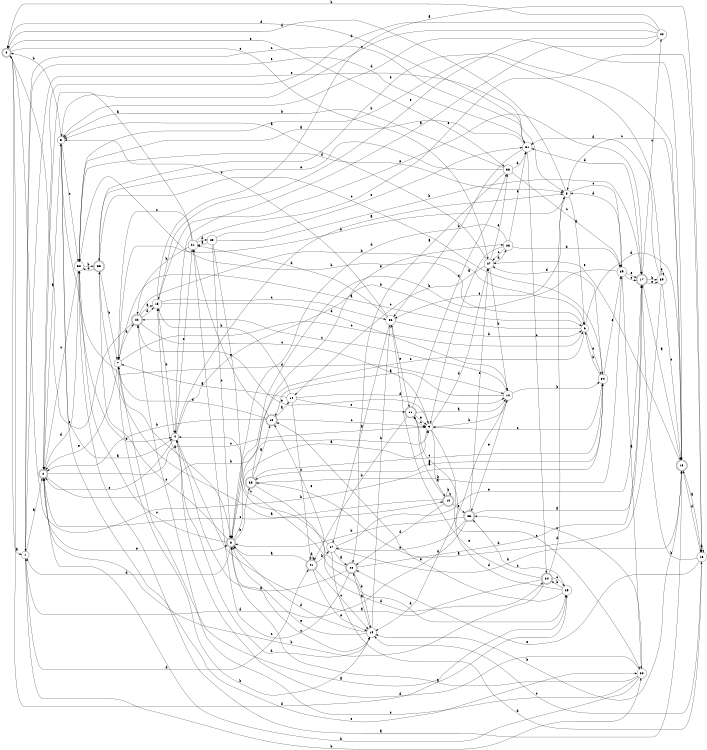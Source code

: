 digraph n34_3 {
__start0 [label="" shape="none"];

rankdir=LR;
size="8,5";

s0 [style="rounded,filled", color="black", fillcolor="white" shape="doublecircle", label="0"];
s1 [style="filled", color="black", fillcolor="white" shape="circle", label="1"];
s2 [style="rounded,filled", color="black", fillcolor="white" shape="doublecircle", label="2"];
s3 [style="filled", color="black", fillcolor="white" shape="circle", label="3"];
s4 [style="filled", color="black", fillcolor="white" shape="circle", label="4"];
s5 [style="filled", color="black", fillcolor="white" shape="circle", label="5"];
s6 [style="filled", color="black", fillcolor="white" shape="circle", label="6"];
s7 [style="filled", color="black", fillcolor="white" shape="circle", label="7"];
s8 [style="rounded,filled", color="black", fillcolor="white" shape="doublecircle", label="8"];
s9 [style="filled", color="black", fillcolor="white" shape="circle", label="9"];
s10 [style="rounded,filled", color="black", fillcolor="white" shape="doublecircle", label="10"];
s11 [style="rounded,filled", color="black", fillcolor="white" shape="doublecircle", label="11"];
s12 [style="filled", color="black", fillcolor="white" shape="circle", label="12"];
s13 [style="rounded,filled", color="black", fillcolor="white" shape="doublecircle", label="13"];
s14 [style="filled", color="black", fillcolor="white" shape="circle", label="14"];
s15 [style="filled", color="black", fillcolor="white" shape="circle", label="15"];
s16 [style="filled", color="black", fillcolor="white" shape="circle", label="16"];
s17 [style="rounded,filled", color="black", fillcolor="white" shape="doublecircle", label="17"];
s18 [style="rounded,filled", color="black", fillcolor="white" shape="doublecircle", label="18"];
s19 [style="filled", color="black", fillcolor="white" shape="circle", label="19"];
s20 [style="rounded,filled", color="black", fillcolor="white" shape="doublecircle", label="20"];
s21 [style="filled", color="black", fillcolor="white" shape="circle", label="21"];
s22 [style="rounded,filled", color="black", fillcolor="white" shape="doublecircle", label="22"];
s23 [style="filled", color="black", fillcolor="white" shape="circle", label="23"];
s24 [style="rounded,filled", color="black", fillcolor="white" shape="doublecircle", label="24"];
s25 [style="filled", color="black", fillcolor="white" shape="circle", label="25"];
s26 [style="rounded,filled", color="black", fillcolor="white" shape="doublecircle", label="26"];
s27 [style="filled", color="black", fillcolor="white" shape="circle", label="27"];
s28 [style="filled", color="black", fillcolor="white" shape="circle", label="28"];
s29 [style="filled", color="black", fillcolor="white" shape="circle", label="29"];
s30 [style="filled", color="black", fillcolor="white" shape="circle", label="30"];
s31 [style="filled", color="black", fillcolor="white" shape="circle", label="31"];
s32 [style="filled", color="black", fillcolor="white" shape="circle", label="32"];
s33 [style="rounded,filled", color="black", fillcolor="white" shape="doublecircle", label="33"];
s34 [style="filled", color="black", fillcolor="white" shape="circle", label="34"];
s35 [style="rounded,filled", color="black", fillcolor="white" shape="doublecircle", label="35"];
s36 [style="filled", color="black", fillcolor="white" shape="circle", label="36"];
s37 [style="filled", color="black", fillcolor="white" shape="circle", label="37"];
s38 [style="filled", color="black", fillcolor="white" shape="circle", label="38"];
s39 [style="filled", color="black", fillcolor="white" shape="circle", label="39"];
s40 [style="filled", color="black", fillcolor="white" shape="circle", label="40"];
s41 [style="rounded,filled", color="black", fillcolor="white" shape="doublecircle", label="41"];
s0 -> s1 [label="a"];
s0 -> s34 [label="b"];
s0 -> s27 [label="c"];
s0 -> s25 [label="d"];
s0 -> s38 [label="e"];
s1 -> s2 [label="a"];
s1 -> s30 [label="b"];
s1 -> s31 [label="c"];
s1 -> s41 [label="d"];
s1 -> s5 [label="e"];
s2 -> s3 [label="a"];
s2 -> s9 [label="b"];
s2 -> s9 [label="c"];
s2 -> s32 [label="d"];
s2 -> s8 [label="e"];
s3 -> s4 [label="a"];
s3 -> s0 [label="b"];
s3 -> s32 [label="c"];
s3 -> s12 [label="d"];
s3 -> s30 [label="e"];
s4 -> s5 [label="a"];
s4 -> s6 [label="b"];
s4 -> s21 [label="c"];
s4 -> s19 [label="d"];
s4 -> s2 [label="e"];
s5 -> s6 [label="a"];
s5 -> s7 [label="b"];
s5 -> s29 [label="c"];
s5 -> s0 [label="d"];
s5 -> s36 [label="e"];
s6 -> s7 [label="a"];
s6 -> s32 [label="b"];
s6 -> s8 [label="c"];
s6 -> s18 [label="d"];
s6 -> s34 [label="e"];
s7 -> s8 [label="a"];
s7 -> s19 [label="b"];
s7 -> s6 [label="c"];
s7 -> s22 [label="d"];
s7 -> s2 [label="e"];
s8 -> s9 [label="a"];
s8 -> s35 [label="b"];
s8 -> s32 [label="c"];
s8 -> s1 [label="d"];
s8 -> s33 [label="e"];
s9 -> s10 [label="a"];
s9 -> s12 [label="b"];
s9 -> s30 [label="c"];
s9 -> s27 [label="d"];
s9 -> s22 [label="e"];
s10 -> s11 [label="a"];
s10 -> s10 [label="b"];
s10 -> s2 [label="c"];
s10 -> s20 [label="d"];
s10 -> s26 [label="e"];
s11 -> s12 [label="a"];
s11 -> s41 [label="b"];
s11 -> s9 [label="c"];
s11 -> s38 [label="d"];
s11 -> s9 [label="e"];
s12 -> s13 [label="a"];
s12 -> s34 [label="b"];
s12 -> s22 [label="c"];
s12 -> s19 [label="d"];
s12 -> s26 [label="e"];
s13 -> s14 [label="a"];
s13 -> s2 [label="b"];
s13 -> s9 [label="c"];
s13 -> s7 [label="d"];
s13 -> s21 [label="e"];
s14 -> s7 [label="a"];
s14 -> s15 [label="b"];
s14 -> s41 [label="c"];
s14 -> s12 [label="d"];
s14 -> s11 [label="e"];
s15 -> s16 [label="a"];
s15 -> s4 [label="b"];
s15 -> s36 [label="c"];
s15 -> s12 [label="d"];
s15 -> s17 [label="e"];
s16 -> s16 [label="a"];
s16 -> s17 [label="b"];
s16 -> s19 [label="c"];
s16 -> s18 [label="d"];
s16 -> s20 [label="e"];
s17 -> s18 [label="a"];
s17 -> s39 [label="b"];
s17 -> s40 [label="c"];
s17 -> s31 [label="d"];
s17 -> s39 [label="e"];
s18 -> s16 [label="a"];
s18 -> s19 [label="b"];
s18 -> s5 [label="c"];
s18 -> s3 [label="d"];
s18 -> s27 [label="e"];
s19 -> s20 [label="a"];
s19 -> s36 [label="b"];
s19 -> s8 [label="c"];
s19 -> s8 [label="d"];
s19 -> s8 [label="e"];
s20 -> s4 [label="a"];
s20 -> s19 [label="b"];
s20 -> s21 [label="c"];
s20 -> s17 [label="d"];
s20 -> s13 [label="e"];
s21 -> s2 [label="a"];
s21 -> s22 [label="b"];
s21 -> s7 [label="c"];
s21 -> s23 [label="d"];
s21 -> s16 [label="e"];
s22 -> s15 [label="a"];
s22 -> s6 [label="b"];
s22 -> s9 [label="c"];
s22 -> s15 [label="d"];
s22 -> s0 [label="e"];
s23 -> s21 [label="a"];
s23 -> s17 [label="b"];
s23 -> s8 [label="c"];
s23 -> s24 [label="d"];
s23 -> s31 [label="e"];
s24 -> s4 [label="a"];
s24 -> s2 [label="b"];
s24 -> s25 [label="c"];
s24 -> s5 [label="d"];
s24 -> s36 [label="e"];
s25 -> s7 [label="a"];
s25 -> s24 [label="b"];
s25 -> s26 [label="c"];
s25 -> s11 [label="d"];
s25 -> s13 [label="e"];
s26 -> s17 [label="a"];
s26 -> s8 [label="b"];
s26 -> s27 [label="c"];
s26 -> s1 [label="d"];
s26 -> s37 [label="e"];
s27 -> s3 [label="a"];
s27 -> s12 [label="b"];
s27 -> s14 [label="c"];
s27 -> s28 [label="d"];
s27 -> s38 [label="e"];
s28 -> s9 [label="a"];
s28 -> s29 [label="b"];
s28 -> s27 [label="c"];
s28 -> s8 [label="d"];
s28 -> s31 [label="e"];
s29 -> s30 [label="a"];
s29 -> s8 [label="b"];
s29 -> s17 [label="c"];
s29 -> s5 [label="d"];
s29 -> s17 [label="e"];
s30 -> s8 [label="a"];
s30 -> s2 [label="b"];
s30 -> s26 [label="c"];
s30 -> s15 [label="d"];
s30 -> s22 [label="e"];
s31 -> s32 [label="a"];
s31 -> s36 [label="b"];
s31 -> s24 [label="c"];
s31 -> s0 [label="d"];
s31 -> s1 [label="e"];
s32 -> s18 [label="a"];
s32 -> s33 [label="b"];
s32 -> s2 [label="c"];
s32 -> s5 [label="d"];
s32 -> s4 [label="e"];
s33 -> s10 [label="a"];
s33 -> s7 [label="b"];
s33 -> s34 [label="c"];
s33 -> s32 [label="d"];
s33 -> s18 [label="e"];
s34 -> s35 [label="a"];
s34 -> s6 [label="b"];
s34 -> s9 [label="c"];
s34 -> s27 [label="d"];
s34 -> s29 [label="e"];
s35 -> s13 [label="a"];
s35 -> s29 [label="b"];
s35 -> s34 [label="c"];
s35 -> s25 [label="d"];
s35 -> s28 [label="e"];
s36 -> s37 [label="a"];
s36 -> s6 [label="b"];
s36 -> s3 [label="c"];
s36 -> s21 [label="d"];
s36 -> s11 [label="e"];
s37 -> s20 [label="a"];
s37 -> s18 [label="b"];
s37 -> s4 [label="c"];
s37 -> s16 [label="d"];
s37 -> s17 [label="e"];
s38 -> s20 [label="a"];
s38 -> s3 [label="b"];
s38 -> s29 [label="c"];
s38 -> s31 [label="d"];
s38 -> s33 [label="e"];
s39 -> s35 [label="a"];
s39 -> s32 [label="b"];
s39 -> s18 [label="c"];
s39 -> s31 [label="d"];
s39 -> s39 [label="e"];
s40 -> s4 [label="a"];
s40 -> s0 [label="b"];
s40 -> s3 [label="c"];
s40 -> s2 [label="d"];
s40 -> s15 [label="e"];
s41 -> s8 [label="a"];
s41 -> s37 [label="b"];
s41 -> s19 [label="c"];
s41 -> s41 [label="d"];
s41 -> s19 [label="e"];

}